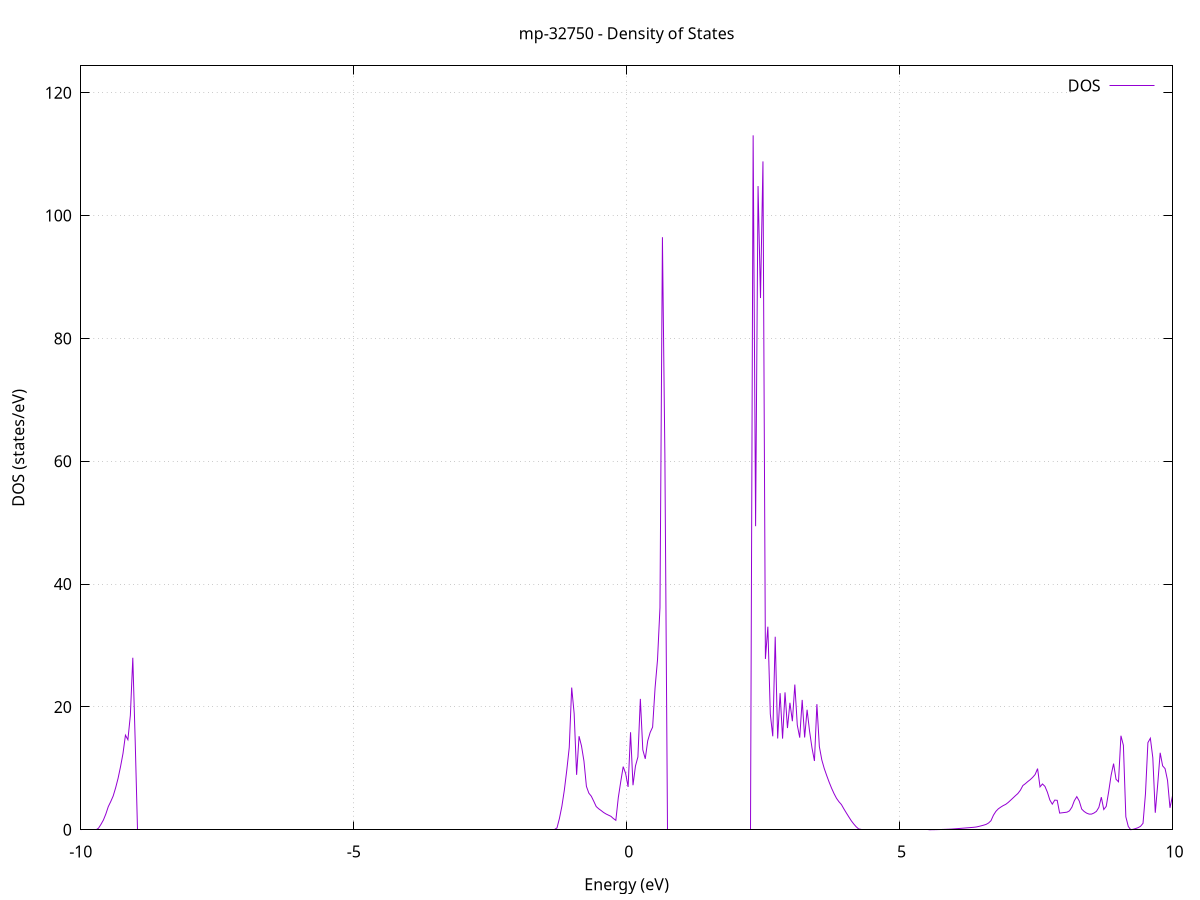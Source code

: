 set title 'mp-32750 - Density of States'
set xlabel 'Energy (eV)'
set ylabel 'DOS (states/eV)'
set grid
set xrange [-10:10]
set yrange [0:124.366]
set xzeroaxis lt -1
set terminal png size 800,600
set output 'mp-32750_dos_gnuplot.png'
plot '-' using 1:2 with lines title 'DOS'
-68.610900 0.000000
-68.566000 0.000000
-68.521000 0.000000
-68.476100 0.000000
-68.431200 0.000000
-68.386300 0.000000
-68.341400 0.000000
-68.296400 0.000000
-68.251500 0.000000
-68.206600 0.000000
-68.161700 0.000000
-68.116800 0.000000
-68.071800 0.000000
-68.026900 0.000000
-67.982000 0.000000
-67.937100 0.000000
-67.892200 0.000000
-67.847200 0.000000
-67.802300 0.000000
-67.757400 0.000000
-67.712500 0.000000
-67.667600 0.000000
-67.622600 0.000000
-67.577700 0.000000
-67.532800 0.000000
-67.487900 0.000000
-67.443000 0.000000
-67.398000 0.000000
-67.353100 0.000000
-67.308200 0.000000
-67.263300 0.000000
-67.218400 0.000000
-67.173400 0.000000
-67.128500 0.000000
-67.083600 0.000000
-67.038700 0.000000
-66.993800 0.000000
-66.948800 0.000000
-66.903900 0.000000
-66.859000 0.000000
-66.814100 0.000000
-66.769200 0.000000
-66.724200 0.000000
-66.679300 0.000000
-66.634400 0.000000
-66.589500 0.000000
-66.544600 0.000000
-66.499600 0.000000
-66.454700 0.000000
-66.409800 0.000000
-66.364900 0.000000
-66.320000 0.000000
-66.275100 0.000000
-66.230100 0.000000
-66.185200 0.000000
-66.140300 0.000000
-66.095400 0.000000
-66.050500 0.000000
-66.005500 0.000000
-65.960600 0.000000
-65.915700 0.000000
-65.870800 0.000000
-65.825900 0.000000
-65.780900 0.000000
-65.736000 0.000000
-65.691100 0.000000
-65.646200 0.000000
-65.601300 0.000000
-65.556300 0.000000
-65.511400 0.000000
-65.466500 0.000000
-65.421600 0.000000
-65.376700 0.000000
-65.331700 0.000000
-65.286800 0.000000
-65.241900 0.000000
-65.197000 0.000000
-65.152100 0.000000
-65.107100 0.000000
-65.062200 0.000000
-65.017300 0.000000
-64.972400 0.000000
-64.927500 0.000000
-64.882500 0.000000
-64.837600 0.000000
-64.792700 0.000000
-64.747800 0.000000
-64.702900 0.000000
-64.657900 0.000000
-64.613000 0.000000
-64.568100 0.000000
-64.523200 5189.549900
-64.478300 0.000000
-64.433300 0.000000
-64.388400 0.000000
-64.343500 0.000000
-64.298600 0.000000
-64.253700 0.000000
-64.208700 0.000000
-64.163800 0.000000
-64.118900 0.000000
-64.074000 0.000000
-64.029100 0.000000
-63.984100 0.000000
-63.939200 0.000000
-63.894300 0.000000
-63.849400 0.000000
-63.804500 0.000000
-63.759500 0.000000
-63.714600 0.000000
-63.669700 0.000000
-63.624800 0.000000
-63.579900 0.000000
-63.534900 0.000000
-63.490000 0.000000
-63.445100 0.000000
-63.400200 0.000000
-63.355300 0.000000
-63.310300 0.000000
-63.265400 0.000000
-63.220500 0.000000
-63.175600 0.000000
-63.130700 0.000000
-63.085700 0.000000
-63.040800 0.000000
-62.995900 0.000000
-62.951000 0.000000
-62.906100 0.000000
-62.861100 0.000000
-62.816200 0.000000
-62.771300 0.000000
-62.726400 0.000000
-62.681500 0.000000
-62.636500 0.000000
-62.591600 0.000000
-62.546700 0.000000
-62.501800 0.000000
-62.456900 0.000000
-62.411900 0.000000
-62.367000 0.000000
-62.322100 0.000000
-62.277200 0.000000
-62.232300 0.000000
-62.187300 0.000000
-62.142400 0.000000
-62.097500 0.000000
-62.052600 0.000000
-62.007700 0.000000
-61.962700 0.000000
-61.917800 0.000000
-61.872900 0.000000
-61.828000 0.000000
-61.783100 0.000000
-61.738100 0.000000
-61.693200 0.000000
-61.648300 0.000000
-61.603400 0.000000
-61.558500 0.000000
-61.513600 0.000000
-61.468600 0.000000
-61.423700 0.000000
-61.378800 0.000000
-61.333900 0.000000
-61.289000 0.000000
-61.244000 0.000000
-61.199100 0.000000
-61.154200 0.000000
-61.109300 0.000000
-61.064400 0.000000
-61.019400 0.000000
-60.974500 0.000000
-60.929600 0.000000
-60.884700 0.000000
-60.839800 0.000000
-60.794800 0.000000
-60.749900 0.000000
-60.705000 0.000000
-60.660100 0.000000
-60.615200 0.000000
-60.570200 0.000000
-60.525300 0.000000
-60.480400 0.000000
-60.435500 0.000000
-60.390600 0.000000
-60.345600 0.000000
-60.300700 0.000000
-60.255800 0.000000
-60.210900 0.000000
-60.166000 0.000000
-60.121000 0.000000
-60.076100 0.000000
-60.031200 0.000000
-59.986300 0.000000
-59.941400 0.000000
-59.896400 0.000000
-59.851500 0.000000
-59.806600 0.000000
-59.761700 0.000000
-59.716800 0.000000
-59.671800 0.000000
-59.626900 0.000000
-59.582000 0.000000
-59.537100 0.000000
-59.492200 0.000000
-59.447200 0.000000
-59.402300 0.000000
-59.357400 0.000000
-59.312500 0.000000
-59.267600 0.000000
-59.222600 0.000000
-59.177700 0.000000
-59.132800 0.000000
-59.087900 0.000000
-59.043000 0.000000
-58.998000 0.000000
-58.953100 0.000000
-58.908200 0.000000
-58.863300 0.000000
-58.818400 0.000000
-58.773400 0.000000
-58.728500 0.000000
-58.683600 0.000000
-58.638700 0.000000
-58.593800 0.000000
-58.548800 0.000000
-58.503900 0.000000
-58.459000 0.000000
-58.414100 0.000000
-58.369200 0.000000
-58.324200 0.000000
-58.279300 0.000000
-58.234400 0.000000
-58.189500 0.000000
-58.144600 0.000000
-58.099600 0.000000
-58.054700 0.000000
-58.009800 0.000000
-57.964900 0.000000
-57.920000 0.000000
-57.875000 0.000000
-57.830100 0.000000
-57.785200 0.000000
-57.740300 0.000000
-57.695400 0.000000
-57.650400 0.000000
-57.605500 0.000000
-57.560600 0.000000
-57.515700 0.000000
-57.470800 0.000000
-57.425800 0.000000
-57.380900 0.000000
-57.336000 0.000000
-57.291100 0.000000
-57.246200 0.000000
-57.201200 0.000000
-57.156300 0.000000
-57.111400 0.000000
-57.066500 0.000000
-57.021600 0.000000
-56.976600 0.000000
-56.931700 0.000000
-56.886800 0.000000
-56.841900 0.000000
-56.797000 0.000000
-56.752000 0.000000
-56.707100 0.000000
-56.662200 0.000000
-56.617300 0.000000
-56.572400 0.000000
-56.527500 0.000000
-56.482500 0.000000
-56.437600 0.000000
-56.392700 0.000000
-56.347800 0.000000
-56.302900 0.000000
-56.257900 0.000000
-56.213000 0.000000
-56.168100 0.000000
-56.123200 0.000000
-56.078300 0.000000
-56.033300 0.000000
-55.988400 0.000000
-55.943500 0.000000
-55.898600 0.000000
-55.853700 0.000000
-55.808700 0.000000
-55.763800 0.000000
-55.718900 0.000000
-55.674000 0.000000
-55.629100 0.000000
-55.584100 0.000000
-55.539200 0.000000
-55.494300 0.000000
-55.449400 0.000000
-55.404500 0.000000
-55.359500 0.000000
-55.314600 0.000000
-55.269700 0.000000
-55.224800 0.000000
-55.179900 0.000000
-55.134900 0.000000
-55.090000 0.000000
-55.045100 0.000000
-55.000200 0.000000
-54.955300 0.000000
-54.910300 0.000000
-54.865400 0.000000
-54.820500 0.000000
-54.775600 0.000000
-54.730700 0.000000
-54.685700 0.000000
-54.640800 0.000000
-54.595900 0.000000
-54.551000 0.000000
-54.506100 0.000000
-54.461100 0.000000
-54.416200 0.000000
-54.371300 0.000000
-54.326400 0.000000
-54.281500 0.000000
-54.236500 0.000000
-54.191600 0.000000
-54.146700 0.000000
-54.101800 0.000000
-54.056900 0.000000
-54.011900 0.000000
-53.967000 0.000000
-53.922100 0.000000
-53.877200 0.000000
-53.832300 0.000000
-53.787300 0.000000
-53.742400 0.000000
-53.697500 0.000000
-53.652600 0.000000
-53.607700 0.000000
-53.562700 0.000000
-53.517800 0.000000
-53.472900 0.000000
-53.428000 0.000000
-53.383100 0.000000
-53.338100 0.000000
-53.293200 0.000000
-53.248300 0.000000
-53.203400 0.000000
-53.158500 0.000000
-53.113500 0.000000
-53.068600 0.000000
-53.023700 0.000000
-52.978800 0.000000
-52.933900 0.000000
-52.888900 0.000000
-52.844000 0.000000
-52.799100 0.000000
-52.754200 0.000000
-52.709300 0.000000
-52.664300 0.000000
-52.619400 0.000000
-52.574500 0.000000
-52.529600 0.000000
-52.484700 0.000000
-52.439700 0.000000
-52.394800 0.000000
-52.349900 0.000000
-52.305000 0.000000
-52.260100 0.000000
-52.215100 0.000000
-52.170200 0.000000
-52.125300 0.000000
-52.080400 0.000000
-52.035500 0.000000
-51.990500 0.000000
-51.945600 0.000000
-51.900700 0.000000
-51.855800 0.000000
-51.810900 0.000000
-51.765900 0.000000
-51.721000 0.000000
-51.676100 0.000000
-51.631200 0.000000
-51.586300 0.000000
-51.541400 0.000000
-51.496400 0.000000
-51.451500 0.000000
-51.406600 0.000000
-51.361700 0.000000
-51.316800 0.000000
-51.271800 0.000000
-51.226900 0.000000
-51.182000 0.000000
-51.137100 0.000000
-51.092200 0.000000
-51.047200 0.000000
-51.002300 0.000000
-50.957400 0.000000
-50.912500 0.000000
-50.867600 0.000000
-50.822600 0.000000
-50.777700 0.000000
-50.732800 0.000000
-50.687900 0.000000
-50.643000 0.000000
-50.598000 0.000000
-50.553100 0.000000
-50.508200 0.000000
-50.463300 0.000000
-50.418400 0.000000
-50.373400 0.000000
-50.328500 0.000000
-50.283600 0.000000
-50.238700 0.000000
-50.193800 0.000000
-50.148800 0.000000
-50.103900 0.000000
-50.059000 0.000000
-50.014100 0.000000
-49.969200 0.000000
-49.924200 0.000000
-49.879300 0.000000
-49.834400 0.000000
-49.789500 0.000000
-49.744600 0.000000
-49.699600 0.000000
-49.654700 0.000000
-49.609800 0.000000
-49.564900 0.000000
-49.520000 0.000000
-49.475000 0.000000
-49.430100 0.000000
-49.385200 0.000000
-49.340300 0.000000
-49.295400 0.000000
-49.250400 0.000000
-49.205500 0.000000
-49.160600 0.000000
-49.115700 0.000000
-49.070800 0.000000
-49.025800 0.000000
-48.980900 0.000000
-48.936000 0.000000
-48.891100 0.000000
-48.846200 0.000000
-48.801200 0.000000
-48.756300 0.000000
-48.711400 0.000000
-48.666500 0.000000
-48.621600 0.000000
-48.576600 0.000000
-48.531700 0.000000
-48.486800 0.000000
-48.441900 0.000000
-48.397000 0.000000
-48.352000 0.000000
-48.307100 0.000000
-48.262200 0.000000
-48.217300 0.000000
-48.172400 0.000000
-48.127400 0.000000
-48.082500 0.000000
-48.037600 0.000000
-47.992700 0.000000
-47.947800 0.000000
-47.902800 0.000000
-47.857900 0.000000
-47.813000 0.000000
-47.768100 0.000000
-47.723200 0.000000
-47.678200 0.000000
-47.633300 0.000000
-47.588400 0.000000
-47.543500 0.000000
-47.498600 0.000000
-47.453600 0.000000
-47.408700 0.000000
-47.363800 0.000000
-47.318900 0.000000
-47.274000 0.000000
-47.229000 0.000000
-47.184100 0.000000
-47.139200 0.000000
-47.094300 0.000000
-47.049400 0.000000
-47.004400 0.000000
-46.959500 0.000000
-46.914600 0.000000
-46.869700 0.000000
-46.824800 0.000000
-46.779800 0.000000
-46.734900 0.000000
-46.690000 0.000000
-46.645100 0.000000
-46.600200 0.000000
-46.555300 0.000000
-46.510300 0.000000
-46.465400 0.000000
-46.420500 0.000000
-46.375600 0.000000
-46.330700 0.000000
-46.285700 0.000000
-46.240800 0.000000
-46.195900 0.000000
-46.151000 0.000000
-46.106100 0.000000
-46.061100 0.000000
-46.016200 0.000000
-45.971300 0.000000
-45.926400 0.000000
-45.881500 0.000000
-45.836500 0.000000
-45.791600 0.000000
-45.746700 0.000000
-45.701800 0.000000
-45.656900 0.000000
-45.611900 0.000000
-45.567000 0.000000
-45.522100 0.000000
-45.477200 0.000000
-45.432300 0.000000
-45.387300 0.000000
-45.342400 0.000000
-45.297500 0.000000
-45.252600 0.000000
-45.207700 0.000000
-45.162700 0.000000
-45.117800 0.000000
-45.072900 0.000000
-45.028000 0.000000
-44.983100 0.000000
-44.938100 0.000000
-44.893200 0.000000
-44.848300 0.000000
-44.803400 0.000000
-44.758500 0.000000
-44.713500 0.000000
-44.668600 0.000000
-44.623700 0.000000
-44.578800 0.000000
-44.533900 0.000000
-44.488900 0.000000
-44.444000 0.000000
-44.399100 0.000000
-44.354200 0.000000
-44.309300 0.000000
-44.264300 0.000000
-44.219400 0.000000
-44.174500 0.000000
-44.129600 0.000000
-44.084700 0.000000
-44.039700 0.000000
-43.994800 0.000000
-43.949900 0.000000
-43.905000 0.000000
-43.860100 0.000000
-43.815100 0.000000
-43.770200 0.000000
-43.725300 0.000000
-43.680400 0.000000
-43.635500 0.000000
-43.590500 0.000000
-43.545600 0.000000
-43.500700 0.000000
-43.455800 0.000000
-43.410900 0.000000
-43.365900 0.000000
-43.321000 0.000000
-43.276100 0.000000
-43.231200 0.000000
-43.186300 0.000000
-43.141300 0.000000
-43.096400 0.000000
-43.051500 0.000000
-43.006600 0.000000
-42.961700 0.000000
-42.916700 0.000000
-42.871800 0.000000
-42.826900 0.000000
-42.782000 0.000000
-42.737100 0.000000
-42.692100 0.000000
-42.647200 0.000000
-42.602300 0.000000
-42.557400 0.000000
-42.512500 0.000000
-42.467500 0.000000
-42.422600 0.000000
-42.377700 0.000000
-42.332800 0.000000
-42.287900 0.000000
-42.242900 0.000000
-42.198000 0.000000
-42.153100 0.000000
-42.108200 0.000000
-42.063300 0.000000
-42.018300 0.000000
-41.973400 0.000000
-41.928500 0.000000
-41.883600 0.000000
-41.838700 0.000000
-41.793700 0.000000
-41.748800 0.000000
-41.703900 0.000000
-41.659000 0.000000
-41.614100 0.000000
-41.569200 0.000000
-41.524200 0.000000
-41.479300 0.000000
-41.434400 0.000000
-41.389500 0.000000
-41.344600 0.000000
-41.299600 0.000000
-41.254700 0.000000
-41.209800 0.000000
-41.164900 0.000000
-41.120000 0.000000
-41.075000 0.000000
-41.030100 0.000000
-40.985200 0.000000
-40.940300 0.000000
-40.895400 0.000000
-40.850400 0.000000
-40.805500 0.000000
-40.760600 0.000000
-40.715700 0.000000
-40.670800 0.000000
-40.625800 0.000000
-40.580900 0.000000
-40.536000 0.000000
-40.491100 0.000000
-40.446200 0.000000
-40.401200 0.000000
-40.356300 0.000000
-40.311400 0.000000
-40.266500 0.000000
-40.221600 0.000000
-40.176600 0.000000
-40.131700 0.000000
-40.086800 0.000000
-40.041900 0.000000
-39.997000 0.000000
-39.952000 0.000000
-39.907100 0.000000
-39.862200 0.000000
-39.817300 0.000000
-39.772400 0.000000
-39.727400 0.000000
-39.682500 0.000000
-39.637600 0.000000
-39.592700 0.000000
-39.547800 0.000000
-39.502800 0.000000
-39.457900 0.000000
-39.413000 0.000000
-39.368100 0.000000
-39.323200 0.000000
-39.278200 0.000000
-39.233300 0.000000
-39.188400 0.000000
-39.143500 0.000000
-39.098600 0.000000
-39.053600 0.000000
-39.008700 0.000000
-38.963800 0.000000
-38.918900 0.000000
-38.874000 0.000000
-38.829000 0.000000
-38.784100 0.000000
-38.739200 0.000000
-38.694300 0.000000
-38.649400 0.000000
-38.604400 0.000000
-38.559500 0.000000
-38.514600 0.000000
-38.469700 0.000000
-38.424800 0.000000
-38.379800 0.000000
-38.334900 0.000000
-38.290000 0.000000
-38.245100 0.000000
-38.200200 0.000000
-38.155200 0.000000
-38.110300 0.000000
-38.065400 0.000000
-38.020500 0.000000
-37.975600 0.000000
-37.930600 0.000000
-37.885700 0.000000
-37.840800 0.000000
-37.795900 0.000000
-37.751000 0.000000
-37.706000 0.000000
-37.661100 0.000000
-37.616200 0.000000
-37.571300 0.000000
-37.526400 0.000000
-37.481400 0.000000
-37.436500 0.000000
-37.391600 0.000000
-37.346700 0.000000
-37.301800 0.000000
-37.256800 0.000000
-37.211900 0.000000
-37.167000 0.000000
-37.122100 0.000000
-37.077200 0.000000
-37.032200 0.000000
-36.987300 0.000000
-36.942400 0.000000
-36.897500 0.000000
-36.852600 0.000000
-36.807600 0.000000
-36.762700 0.000000
-36.717800 0.000000
-36.672900 0.000000
-36.628000 0.000000
-36.583100 0.000000
-36.538100 0.000000
-36.493200 0.000000
-36.448300 0.000000
-36.403400 0.000000
-36.358500 0.000000
-36.313500 0.000000
-36.268600 0.000000
-36.223700 0.000000
-36.178800 0.000000
-36.133900 0.000000
-36.088900 0.000000
-36.044000 0.000000
-35.999100 0.000000
-35.954200 0.000000
-35.909300 0.000000
-35.864300 0.000000
-35.819400 0.000000
-35.774500 0.000000
-35.729600 0.000000
-35.684700 0.000000
-35.639700 0.000000
-35.594800 0.000000
-35.549900 0.000000
-35.505000 0.000000
-35.460100 0.000000
-35.415100 0.000000
-35.370200 0.000000
-35.325300 0.000000
-35.280400 0.000000
-35.235500 0.000000
-35.190500 0.000000
-35.145600 0.000000
-35.100700 0.000000
-35.055800 0.000000
-35.010900 0.000000
-34.965900 0.000000
-34.921000 0.000000
-34.876100 0.000000
-34.831200 0.000000
-34.786300 0.000000
-34.741300 0.000000
-34.696400 0.000000
-34.651500 0.000000
-34.606600 0.000000
-34.561700 0.000000
-34.516700 0.000000
-34.471800 0.000000
-34.426900 0.000000
-34.382000 0.000000
-34.337100 0.000000
-34.292100 0.000000
-34.247200 0.000000
-34.202300 0.000000
-34.157400 0.000000
-34.112500 0.000000
-34.067500 0.000000
-34.022600 0.000000
-33.977700 0.000000
-33.932800 0.000000
-33.887900 0.000000
-33.842900 0.000000
-33.798000 0.000000
-33.753100 0.000000
-33.708200 0.000000
-33.663300 0.000000
-33.618300 0.000000
-33.573400 0.000000
-33.528500 0.000000
-33.483600 0.000000
-33.438700 0.000000
-33.393700 0.000000
-33.348800 0.000000
-33.303900 0.000000
-33.259000 0.000000
-33.214100 0.000000
-33.169100 0.000000
-33.124200 0.000000
-33.079300 0.000000
-33.034400 0.000000
-32.989500 0.000000
-32.944500 0.000000
-32.899600 0.000000
-32.854700 0.000000
-32.809800 0.000000
-32.764900 0.000000
-32.719900 0.000000
-32.675000 0.000000
-32.630100 0.000000
-32.585200 0.000000
-32.540300 0.000000
-32.495300 0.000000
-32.450400 0.000000
-32.405500 0.000000
-32.360600 0.000000
-32.315700 0.000000
-32.270700 0.000000
-32.225800 0.000000
-32.180900 0.000000
-32.136000 0.000000
-32.091100 0.000000
-32.046100 0.000000
-32.001200 0.000000
-31.956300 0.000000
-31.911400 0.000000
-31.866500 0.000000
-31.821500 0.000000
-31.776600 0.000000
-31.731700 0.000000
-31.686800 0.000000
-31.641900 0.000000
-31.597000 0.000000
-31.552000 0.000000
-31.507100 0.000000
-31.462200 0.000000
-31.417300 0.000000
-31.372400 0.000000
-31.327400 0.000000
-31.282500 0.000000
-31.237600 0.000000
-31.192700 0.000000
-31.147800 0.000000
-31.102800 0.000000
-31.057900 0.000000
-31.013000 0.000000
-30.968100 0.000000
-30.923200 0.000000
-30.878200 0.000000
-30.833300 0.000000
-30.788400 0.000000
-30.743500 0.000000
-30.698600 0.000000
-30.653600 0.000000
-30.608700 0.000000
-30.563800 0.000000
-30.518900 0.000000
-30.474000 0.000000
-30.429000 0.000000
-30.384100 0.000000
-30.339200 0.000000
-30.294300 0.000000
-30.249400 0.000000
-30.204400 0.000000
-30.159500 0.000000
-30.114600 0.000000
-30.069700 0.000000
-30.024800 0.000000
-29.979800 0.000000
-29.934900 0.000000
-29.890000 0.000000
-29.845100 0.000000
-29.800200 0.000000
-29.755200 0.000000
-29.710300 0.000000
-29.665400 0.000000
-29.620500 0.000000
-29.575600 0.000000
-29.530600 0.000000
-29.485700 0.000000
-29.440800 0.000000
-29.395900 0.000000
-29.351000 0.000000
-29.306000 0.000000
-29.261100 0.000000
-29.216200 0.000000
-29.171300 0.000000
-29.126400 0.000000
-29.081400 0.000000
-29.036500 0.000000
-28.991600 0.000000
-28.946700 0.000000
-28.901800 0.000000
-28.856800 0.000000
-28.811900 0.000000
-28.767000 0.000000
-28.722100 0.000000
-28.677200 0.000000
-28.632200 0.000000
-28.587300 0.000000
-28.542400 0.000000
-28.497500 0.000000
-28.452600 0.000000
-28.407600 0.000000
-28.362700 0.000000
-28.317800 0.000000
-28.272900 0.000000
-28.228000 0.000000
-28.183000 0.000000
-28.138100 0.000000
-28.093200 0.000000
-28.048300 0.000000
-28.003400 0.000000
-27.958400 0.000000
-27.913500 0.000000
-27.868600 0.000000
-27.823700 0.000000
-27.778800 0.000000
-27.733800 0.000000
-27.688900 0.000000
-27.644000 0.000000
-27.599100 0.000000
-27.554200 0.000000
-27.509200 0.000000
-27.464300 0.000000
-27.419400 0.000000
-27.374500 0.000000
-27.329600 0.000000
-27.284600 0.000000
-27.239700 0.000000
-27.194800 0.000000
-27.149900 0.000000
-27.105000 0.000000
-27.060000 0.000000
-27.015100 0.000000
-26.970200 0.000000
-26.925300 0.000000
-26.880400 0.000000
-26.835400 0.000000
-26.790500 0.000000
-26.745600 0.000000
-26.700700 0.000000
-26.655800 0.000000
-26.610900 0.000000
-26.565900 0.000000
-26.521000 0.000000
-26.476100 0.000000
-26.431200 0.000000
-26.386300 0.000000
-26.341300 0.000000
-26.296400 0.000000
-26.251500 0.000000
-26.206600 0.000000
-26.161700 0.000000
-26.116700 0.000000
-26.071800 0.000000
-26.026900 0.000000
-25.982000 0.000000
-25.937100 0.000000
-25.892100 0.000000
-25.847200 0.000000
-25.802300 0.000000
-25.757400 0.000000
-25.712500 0.000000
-25.667500 0.000000
-25.622600 0.000000
-25.577700 0.000000
-25.532800 0.000000
-25.487900 0.000000
-25.442900 0.000000
-25.398000 0.000000
-25.353100 0.000000
-25.308200 0.000000
-25.263300 0.000000
-25.218300 0.000000
-25.173400 0.000000
-25.128500 0.000000
-25.083600 0.000000
-25.038700 0.000000
-24.993700 0.000000
-24.948800 0.000000
-24.903900 0.000000
-24.859000 0.000000
-24.814100 0.000000
-24.769100 0.000000
-24.724200 0.000000
-24.679300 0.000000
-24.634400 0.000000
-24.589500 0.000000
-24.544500 0.000000
-24.499600 0.000000
-24.454700 0.000000
-24.409800 0.000000
-24.364900 0.000000
-24.319900 0.000000
-24.275000 0.000000
-24.230100 0.000000
-24.185200 0.000000
-24.140300 0.000000
-24.095300 0.000000
-24.050400 0.000000
-24.005500 0.000000
-23.960600 0.000000
-23.915700 0.000000
-23.870700 0.000000
-23.825800 0.000000
-23.780900 0.000000
-23.736000 0.000000
-23.691100 0.000000
-23.646100 0.000000
-23.601200 0.000000
-23.556300 0.000000
-23.511400 0.000000
-23.466500 0.000000
-23.421500 0.000000
-23.376600 0.000000
-23.331700 0.000000
-23.286800 0.000000
-23.241900 0.000000
-23.196900 0.000000
-23.152000 0.000000
-23.107100 0.000000
-23.062200 0.000000
-23.017300 0.000000
-22.972300 0.000000
-22.927400 0.000000
-22.882500 0.000000
-22.837600 0.000000
-22.792700 0.000000
-22.747700 0.000000
-22.702800 0.000000
-22.657900 0.000000
-22.613000 0.000000
-22.568100 0.000000
-22.523100 0.000000
-22.478200 0.000000
-22.433300 0.000000
-22.388400 0.000000
-22.343500 0.000000
-22.298500 0.000000
-22.253600 0.000000
-22.208700 0.000000
-22.163800 0.000000
-22.118900 0.000000
-22.073900 0.000000
-22.029000 0.000000
-21.984100 0.000000
-21.939200 0.000000
-21.894300 0.000000
-21.849300 0.000000
-21.804400 0.000000
-21.759500 0.000000
-21.714600 0.000000
-21.669700 0.000000
-21.624800 0.000000
-21.579800 0.000000
-21.534900 0.000000
-21.490000 0.000000
-21.445100 0.000000
-21.400200 0.000000
-21.355200 0.000000
-21.310300 0.000000
-21.265400 0.000000
-21.220500 0.000000
-21.175600 0.000000
-21.130600 0.000000
-21.085700 0.000000
-21.040800 0.000000
-20.995900 0.000000
-20.951000 0.000000
-20.906000 0.000000
-20.861100 0.000000
-20.816200 0.000000
-20.771300 0.000000
-20.726400 0.000000
-20.681400 0.000000
-20.636500 0.000000
-20.591600 0.000000
-20.546700 0.000000
-20.501800 0.000000
-20.456800 0.000000
-20.411900 0.000000
-20.367000 0.000000
-20.322100 0.000000
-20.277200 0.000000
-20.232200 0.000000
-20.187300 0.000000
-20.142400 0.000000
-20.097500 0.000000
-20.052600 0.000000
-20.007600 0.000000
-19.962700 0.000000
-19.917800 0.000000
-19.872900 0.000000
-19.828000 0.000000
-19.783000 0.000000
-19.738100 0.000000
-19.693200 0.000000
-19.648300 0.000000
-19.603400 0.000000
-19.558400 0.000000
-19.513500 0.000000
-19.468600 0.000000
-19.423700 0.000000
-19.378800 0.000000
-19.333800 0.000000
-19.288900 0.000000
-19.244000 0.000000
-19.199100 0.000000
-19.154200 0.000000
-19.109200 0.000000
-19.064300 0.000000
-19.019400 0.000000
-18.974500 0.000000
-18.929600 0.000000
-18.884600 0.000000
-18.839700 0.000000
-18.794800 0.000000
-18.749900 0.000000
-18.705000 0.000000
-18.660000 0.000000
-18.615100 0.000000
-18.570200 0.000000
-18.525300 0.000000
-18.480400 0.000000
-18.435400 0.000000
-18.390500 0.000000
-18.345600 0.000000
-18.300700 0.000000
-18.255800 0.000000
-18.210800 0.000000
-18.165900 0.000000
-18.121000 0.000000
-18.076100 0.000000
-18.031200 0.000000
-17.986200 0.000000
-17.941300 0.000000
-17.896400 0.000000
-17.851500 0.000000
-17.806600 0.000000
-17.761600 0.000000
-17.716700 0.000000
-17.671800 0.000000
-17.626900 0.000000
-17.582000 0.000000
-17.537000 0.000000
-17.492100 0.000000
-17.447200 0.000000
-17.402300 0.000000
-17.357400 0.000000
-17.312400 0.000000
-17.267500 0.000000
-17.222600 0.000000
-17.177700 0.000000
-17.132800 0.000000
-17.087800 0.000000
-17.042900 0.000000
-16.998000 0.000000
-16.953100 0.000000
-16.908200 0.000000
-16.863200 0.000000
-16.818300 0.000000
-16.773400 0.000000
-16.728500 0.000000
-16.683600 0.000000
-16.638700 0.000000
-16.593700 0.000000
-16.548800 0.000000
-16.503900 0.000000
-16.459000 0.000000
-16.414100 0.000000
-16.369100 0.000000
-16.324200 0.000000
-16.279300 0.000000
-16.234400 0.000000
-16.189500 0.000000
-16.144500 0.000000
-16.099600 0.000000
-16.054700 0.000000
-16.009800 0.000000
-15.964900 0.000000
-15.919900 0.000000
-15.875000 0.000000
-15.830100 0.000000
-15.785200 0.000000
-15.740300 0.000000
-15.695300 0.000000
-15.650400 0.000000
-15.605500 0.000000
-15.560600 0.000000
-15.515700 0.000000
-15.470700 0.000000
-15.425800 0.000000
-15.380900 0.000000
-15.336000 0.000000
-15.291100 0.000000
-15.246100 0.000000
-15.201200 0.000000
-15.156300 0.000000
-15.111400 0.000000
-15.066500 0.000000
-15.021500 0.000000
-14.976600 0.000000
-14.931700 0.000000
-14.886800 0.000000
-14.841900 0.000000
-14.796900 0.000000
-14.752000 0.000000
-14.707100 0.000000
-14.662200 0.000000
-14.617300 0.000000
-14.572300 0.000000
-14.527400 0.000000
-14.482500 0.000000
-14.437600 0.000000
-14.392700 0.000000
-14.347700 0.000000
-14.302800 0.000000
-14.257900 0.000000
-14.213000 0.000000
-14.168100 0.000000
-14.123100 0.000000
-14.078200 0.000000
-14.033300 0.000000
-13.988400 0.000000
-13.943500 0.000000
-13.898500 0.000000
-13.853600 0.000000
-13.808700 0.000000
-13.763800 0.000000
-13.718900 0.000000
-13.673900 0.000000
-13.629000 0.000000
-13.584100 0.000000
-13.539200 0.000000
-13.494300 0.000000
-13.449300 0.000000
-13.404400 0.000000
-13.359500 0.000000
-13.314600 0.000000
-13.269700 0.000000
-13.224700 0.000000
-13.179800 0.000000
-13.134900 0.000000
-13.090000 0.000000
-13.045100 0.000000
-13.000100 0.000000
-12.955200 0.000000
-12.910300 0.000000
-12.865400 0.000000
-12.820500 0.000000
-12.775500 0.000000
-12.730600 0.000000
-12.685700 0.000000
-12.640800 0.000000
-12.595900 0.000000
-12.550900 0.000000
-12.506000 0.000000
-12.461100 0.000000
-12.416200 0.000000
-12.371300 0.000000
-12.326300 0.000000
-12.281400 0.000000
-12.236500 0.000000
-12.191600 0.000000
-12.146700 0.000000
-12.101700 0.000000
-12.056800 0.000000
-12.011900 0.000000
-11.967000 0.000000
-11.922100 0.000000
-11.877100 0.000000
-11.832200 0.000000
-11.787300 0.000000
-11.742400 0.000000
-11.697500 0.000000
-11.652600 0.000000
-11.607600 0.000000
-11.562700 0.000000
-11.517800 0.000000
-11.472900 0.000000
-11.428000 0.000000
-11.383000 0.000000
-11.338100 0.000000
-11.293200 0.000000
-11.248300 0.000000
-11.203400 0.000000
-11.158400 0.000000
-11.113500 0.000000
-11.068600 0.000000
-11.023700 0.000000
-10.978800 0.000000
-10.933800 0.000000
-10.888900 0.000000
-10.844000 0.000000
-10.799100 0.000000
-10.754200 0.000000
-10.709200 0.000000
-10.664300 0.000000
-10.619400 0.000000
-10.574500 0.000000
-10.529600 0.000000
-10.484600 0.000000
-10.439700 0.000000
-10.394800 0.000000
-10.349900 0.000000
-10.305000 0.000000
-10.260000 0.000000
-10.215100 0.000000
-10.170200 0.000000
-10.125300 0.000000
-10.080400 0.000000
-10.035400 0.000000
-9.990500 0.000000
-9.945600 0.000000
-9.900700 0.000000
-9.855800 0.000000
-9.810800 0.000000
-9.765900 0.000000
-9.721000 0.000000
-9.676100 0.254100
-9.631200 0.867800
-9.586200 1.578500
-9.541300 2.564500
-9.496400 3.768500
-9.451500 4.589300
-9.406600 5.503000
-9.361600 6.838600
-9.316700 8.388700
-9.271800 10.283000
-9.226900 12.418800
-9.182000 15.403600
-9.137000 14.659800
-9.092100 18.624900
-9.047200 28.004600
-9.002300 14.090000
-8.957400 0.000000
-8.912400 0.000000
-8.867500 0.000000
-8.822600 0.000000
-8.777700 0.000000
-8.732800 0.000000
-8.687800 0.000000
-8.642900 0.000000
-8.598000 0.000000
-8.553100 0.000000
-8.508200 0.000000
-8.463200 0.000000
-8.418300 0.000000
-8.373400 0.000000
-8.328500 0.000000
-8.283600 0.000000
-8.238600 0.000000
-8.193700 0.000000
-8.148800 0.000000
-8.103900 0.000000
-8.059000 0.000000
-8.014000 0.000000
-7.969100 0.000000
-7.924200 0.000000
-7.879300 0.000000
-7.834400 0.000000
-7.789400 0.000000
-7.744500 0.000000
-7.699600 0.000000
-7.654700 0.000000
-7.609800 0.000000
-7.564800 0.000000
-7.519900 0.000000
-7.475000 0.000000
-7.430100 0.000000
-7.385200 0.000000
-7.340200 0.000000
-7.295300 0.000000
-7.250400 0.000000
-7.205500 0.000000
-7.160600 0.000000
-7.115600 0.000000
-7.070700 0.000000
-7.025800 0.000000
-6.980900 0.000000
-6.936000 0.000000
-6.891100 0.000000
-6.846100 0.000000
-6.801200 0.000000
-6.756300 0.000000
-6.711400 0.000000
-6.666500 0.000000
-6.621500 0.000000
-6.576600 0.000000
-6.531700 0.000000
-6.486800 0.000000
-6.441900 0.000000
-6.396900 0.000000
-6.352000 0.000000
-6.307100 0.000000
-6.262200 0.000000
-6.217300 0.000000
-6.172300 0.000000
-6.127400 0.000000
-6.082500 0.000000
-6.037600 0.000000
-5.992700 0.000000
-5.947700 0.000000
-5.902800 0.000000
-5.857900 0.000000
-5.813000 0.000000
-5.768100 0.000000
-5.723100 0.000000
-5.678200 0.000000
-5.633300 0.000000
-5.588400 0.000000
-5.543500 0.000000
-5.498500 0.000000
-5.453600 0.000000
-5.408700 0.000000
-5.363800 0.000000
-5.318900 0.000000
-5.273900 0.000000
-5.229000 0.000000
-5.184100 0.000000
-5.139200 0.000000
-5.094300 0.000000
-5.049300 0.000000
-5.004400 0.000000
-4.959500 0.000000
-4.914600 0.000000
-4.869700 0.000000
-4.824700 0.000000
-4.779800 0.000000
-4.734900 0.000000
-4.690000 0.000000
-4.645100 0.000000
-4.600100 0.000000
-4.555200 0.000000
-4.510300 0.000000
-4.465400 0.000000
-4.420500 0.000000
-4.375500 0.000000
-4.330600 0.000000
-4.285700 0.000000
-4.240800 0.000000
-4.195900 0.000000
-4.150900 0.000000
-4.106000 0.000000
-4.061100 0.000000
-4.016200 0.000000
-3.971300 0.000000
-3.926300 0.000000
-3.881400 0.000000
-3.836500 0.000000
-3.791600 0.000000
-3.746700 0.000000
-3.701700 0.000000
-3.656800 0.000000
-3.611900 0.000000
-3.567000 0.000000
-3.522100 0.000000
-3.477100 0.000000
-3.432200 0.000000
-3.387300 0.000000
-3.342400 0.000000
-3.297500 0.000000
-3.252500 0.000000
-3.207600 0.000000
-3.162700 0.000000
-3.117800 0.000000
-3.072900 0.000000
-3.027900 0.000000
-2.983000 0.000000
-2.938100 0.000000
-2.893200 0.000000
-2.848300 0.000000
-2.803300 0.000000
-2.758400 0.000000
-2.713500 0.000000
-2.668600 0.000000
-2.623700 0.000000
-2.578700 0.000000
-2.533800 0.000000
-2.488900 0.000000
-2.444000 0.000000
-2.399100 0.000000
-2.354100 0.000000
-2.309200 0.000000
-2.264300 0.000000
-2.219400 0.000000
-2.174500 0.000000
-2.129500 0.000000
-2.084600 0.000000
-2.039700 0.000000
-1.994800 0.000000
-1.949900 0.000000
-1.905000 0.000000
-1.860000 0.000000
-1.815100 0.000000
-1.770200 0.000000
-1.725300 0.000000
-1.680400 0.000000
-1.635400 0.000000
-1.590500 0.000000
-1.545600 0.000000
-1.500700 0.000000
-1.455800 0.000000
-1.410800 0.000000
-1.365900 0.000000
-1.321000 0.000000
-1.276100 0.304500
-1.231200 1.853400
-1.186200 3.840800
-1.141300 6.464900
-1.096400 9.726100
-1.051500 13.400600
-1.006600 23.149600
-0.961600 18.908200
-0.916700 8.945800
-0.871800 15.233100
-0.826900 13.634900
-0.782000 11.178900
-0.737000 7.064200
-0.692100 5.959100
-0.647200 5.460100
-0.602300 4.641100
-0.557400 3.780700
-0.512400 3.419600
-0.467500 3.132500
-0.422600 2.818500
-0.377700 2.574600
-0.332800 2.380000
-0.287800 2.189800
-0.242900 1.825800
-0.198000 1.540800
-0.153100 5.220300
-0.108200 7.826900
-0.063200 10.279200
-0.018300 9.161500
0.026600 6.976300
0.071500 15.882800
0.116400 7.253700
0.161400 10.379500
0.206300 11.853400
0.251200 21.311500
0.296100 13.016100
0.341000 11.548100
0.386000 14.479400
0.430900 15.843800
0.475800 16.712600
0.520700 23.088500
0.565600 27.677500
0.610600 36.176900
0.655500 96.472100
0.700400 61.060500
0.745300 0.000000
0.790200 0.000000
0.835200 0.000000
0.880100 0.000000
0.925000 0.000000
0.969900 0.000000
1.014800 0.000000
1.059800 0.000000
1.104700 0.000000
1.149600 0.000000
1.194500 0.000000
1.239400 0.000000
1.284400 0.000000
1.329300 0.000000
1.374200 0.000000
1.419100 0.000000
1.464000 0.000000
1.509000 0.000000
1.553900 0.000000
1.598800 0.000000
1.643700 0.000000
1.688600 0.000000
1.733600 0.000000
1.778500 0.000000
1.823400 0.000000
1.868300 0.000000
1.913200 0.000000
1.958200 0.000000
2.003100 0.000000
2.048000 0.000000
2.092900 0.000000
2.137800 0.000000
2.182800 0.000000
2.227700 0.000000
2.272600 0.000000
2.317500 113.059900
2.362400 49.420300
2.407400 104.794900
2.452300 86.568700
2.497200 108.811900
2.542100 27.812800
2.587000 33.061900
2.632000 18.848600
2.676900 15.216700
2.721800 31.430200
2.766700 14.859200
2.811600 22.242400
2.856600 14.840900
2.901500 22.372000
2.946400 16.559400
2.991300 20.671000
3.036200 17.674900
3.081100 23.643700
3.126100 17.050900
3.171000 14.998500
3.215900 21.140500
3.260800 15.019700
3.305700 19.547600
3.350700 16.071100
3.395600 13.326400
3.440500 11.202200
3.485400 20.454400
3.530300 13.552600
3.575300 11.377300
3.620200 9.974200
3.665100 8.830100
3.710000 7.745200
3.754900 6.762300
3.799900 5.880500
3.844800 5.119400
3.889700 4.557900
3.934600 4.105400
3.979500 3.406700
4.024500 2.746800
4.069400 2.107900
4.114300 1.483200
4.159200 0.958700
4.204100 0.499400
4.249100 0.144600
4.294000 0.000000
4.338900 0.000000
4.383800 0.000000
4.428700 0.000000
4.473700 0.000000
4.518600 0.000000
4.563500 0.000000
4.608400 0.000000
4.653300 0.000000
4.698300 0.000000
4.743200 0.000000
4.788100 0.000000
4.833000 0.000000
4.877900 0.000000
4.922900 0.000000
4.967800 0.000000
5.012700 0.000000
5.057600 0.000000
5.102500 0.000000
5.147500 0.000000
5.192400 0.000000
5.237300 0.000000
5.282200 0.000000
5.327100 0.000000
5.372100 0.000000
5.417000 0.000000
5.461900 0.000000
5.506800 0.000000
5.551700 0.002200
5.596700 0.008900
5.641600 0.017100
5.686500 0.026700
5.731400 0.037900
5.776300 0.050400
5.821300 0.064400
5.866200 0.079900
5.911100 0.096900
5.956000 0.116200
6.000900 0.147000
6.045900 0.178000
6.090800 0.209500
6.135700 0.241200
6.180600 0.273400
6.225500 0.305900
6.270500 0.338800
6.315400 0.372000
6.360300 0.405600
6.405200 0.454500
6.450100 0.544100
6.495100 0.644700
6.540000 0.751500
6.584900 0.873900
6.629800 1.101200
6.674700 1.477700
6.719700 2.374100
6.764600 2.997300
6.809500 3.412900
6.854400 3.692100
6.899300 3.940500
6.944300 4.136700
6.989200 4.442500
7.034100 4.808800
7.079000 5.181100
7.123900 5.559500
7.168900 5.920900
7.213800 6.450600
7.258700 7.200700
7.303600 7.498200
7.348500 7.846300
7.393500 8.157800
7.438400 8.537700
7.483300 8.995300
7.528200 9.956900
7.573100 6.985100
7.618100 7.457100
7.663000 7.068600
7.707900 6.124000
7.752800 4.853600
7.797700 4.172100
7.842700 4.832400
7.887600 4.793100
7.932500 2.717100
7.977400 2.766200
8.022300 2.816300
8.067200 2.867300
8.112200 3.079900
8.157100 3.677900
8.202000 4.738800
8.246900 5.392700
8.291800 4.678400
8.336800 3.367500
8.381700 2.974900
8.426600 2.710400
8.471500 2.557800
8.516400 2.550300
8.561400 2.725800
8.606300 2.997200
8.651200 3.651800
8.696100 5.304700
8.741000 3.297100
8.786000 3.814200
8.830900 6.213700
8.875800 8.891300
8.920700 10.769200
8.965600 8.220800
9.010600 7.812900
9.055500 15.309300
9.100400 13.752200
9.145300 2.113000
9.190200 0.534500
9.235200 0.005400
9.280100 0.082900
9.325000 0.197500
9.369900 0.349200
9.414800 0.566100
9.459800 1.049500
9.504700 5.837800
9.549600 14.184900
9.594500 14.901200
9.639400 11.727000
9.684400 2.773400
9.729300 7.420400
9.774200 12.534900
9.819100 10.409200
9.864000 9.952900
9.909000 8.042100
9.953900 3.571800
9.998800 5.476200
10.043700 7.497600
10.088600 5.734500
10.133600 5.564000
10.178500 5.514300
10.223400 5.585200
10.268300 5.868100
10.313200 6.512400
10.358200 6.849000
10.403100 8.756700
10.448000 14.847700
10.492900 7.711900
10.537800 7.294300
10.582800 16.153700
10.627700 6.417600
10.672600 6.371200
10.717500 6.304100
10.762400 6.174200
10.807400 5.999500
10.852300 5.898700
10.897200 6.680500
10.942100 8.229700
10.987000 7.586000
11.032000 13.282700
11.076900 6.073600
11.121800 5.615300
11.166700 5.743700
11.211600 5.510300
11.256600 4.871200
11.301500 4.235500
11.346400 3.688600
11.391300 4.907900
11.436200 5.161600
11.481200 6.890500
11.526100 5.867700
11.571000 5.373400
11.615900 5.108100
11.660800 4.883600
11.705800 4.601000
11.750700 4.340900
11.795600 4.108700
11.840500 3.906500
11.885400 3.744400
11.930400 3.581900
11.975300 3.891100
12.020200 4.292000
12.065100 4.310300
12.110000 3.924500
12.155000 3.291800
12.199900 3.204400
12.244800 3.211000
12.289700 3.311800
12.334600 3.506700
12.379600 3.758600
12.424500 3.770900
12.469400 3.669700
12.514300 3.792300
12.559200 5.888800
12.604200 6.520600
12.649100 6.246400
12.694000 5.595100
12.738900 5.321000
12.783800 3.995500
12.828800 4.247900
12.873700 4.115100
12.918600 4.112700
12.963500 4.268600
13.008400 4.327100
13.053300 4.137300
13.098300 3.939200
13.143200 3.872000
13.188100 3.975300
13.233000 8.142200
13.277900 5.694300
13.322900 8.893400
13.367800 6.040100
13.412700 5.129200
13.457600 4.942600
13.502500 5.191500
13.547500 5.548400
13.592400 5.837100
13.637300 6.045500
13.682200 6.139700
13.727100 6.156100
13.772100 6.104800
13.817000 5.883500
13.861900 5.583600
13.906800 5.210500
13.951700 4.799400
13.996700 4.412800
14.041600 7.581600
14.086500 5.650400
14.131400 5.282200
14.176300 4.919900
14.221300 4.558600
14.266200 4.190900
14.311100 3.816700
14.356000 3.634400
14.400900 3.607200
14.445900 3.690300
14.490800 3.824400
14.535700 3.962800
14.580600 4.112100
14.625500 7.643800
14.670500 6.241200
14.715400 6.429300
14.760300 6.400000
14.805200 6.197900
14.850100 4.125700
14.895100 4.321700
14.940000 4.521400
14.984900 4.736700
15.029800 4.977600
15.074700 5.248400
15.119700 5.549300
15.164600 12.648800
15.209500 11.527400
15.254400 6.015000
15.299300 6.743200
15.344300 7.506900
15.389200 8.625200
15.434100 9.683500
15.479000 10.549700
15.523900 9.479400
15.568900 9.131800
15.613800 8.932800
15.658700 8.255100
15.703600 7.383100
15.748500 7.598500
15.793500 8.197900
15.838400 6.604900
15.883300 7.333300
15.928200 8.000900
15.973100 6.490900
16.018100 7.570500
16.063000 9.616900
16.107900 4.902900
16.152800 9.535200
16.197700 12.440900
16.242700 11.239500
16.287600 7.419000
16.332500 7.473700
16.377400 13.480000
16.422300 17.706000
16.467300 14.130500
16.512200 10.921700
16.557100 14.075500
16.602000 6.106900
16.646900 7.102700
16.691900 10.297000
16.736800 15.893500
16.781700 8.358300
16.826600 6.142300
16.871500 6.900600
16.916500 6.966800
16.961400 6.246900
17.006300 4.367800
17.051200 1.651600
17.096100 0.556800
17.141100 0.034900
17.186000 0.000000
17.230900 0.000000
17.275800 0.000000
17.320700 0.000000
17.365700 0.000000
17.410600 0.000000
17.455500 0.000000
17.500400 0.000000
17.545300 0.000000
17.590300 0.000000
17.635200 0.000000
17.680100 0.000000
17.725000 0.000000
17.769900 0.000000
17.814900 0.000000
17.859800 0.000000
17.904700 0.000000
17.949600 0.000000
17.994500 0.000000
18.039400 0.000000
18.084400 0.000000
18.129300 0.000000
18.174200 0.000000
18.219100 0.000000
18.264000 0.000000
18.309000 0.000000
18.353900 0.000000
18.398800 0.000000
18.443700 0.000000
18.488600 0.000000
18.533600 0.000000
18.578500 0.000000
18.623400 0.000000
18.668300 0.000000
18.713200 0.000000
18.758200 0.000000
18.803100 0.000000
18.848000 0.000000
18.892900 0.000000
18.937800 0.000000
18.982800 0.000000
19.027700 0.000000
19.072600 0.000000
19.117500 0.000000
19.162400 0.000000
19.207400 0.000000
19.252300 0.000000
19.297200 0.000000
19.342100 0.000000
19.387000 0.000000
19.432000 0.000000
19.476900 0.000000
19.521800 0.000000
19.566700 0.000000
19.611600 0.000000
19.656600 0.000000
19.701500 0.000000
19.746400 0.000000
19.791300 0.000000
19.836200 0.000000
19.881200 0.000000
19.926100 0.000000
19.971000 0.000000
20.015900 0.000000
20.060800 0.000000
20.105800 0.000000
20.150700 0.000000
20.195600 0.000000
20.240500 0.000000
20.285400 0.000000
20.330400 0.000000
20.375300 0.000000
20.420200 0.000000
20.465100 0.000000
20.510000 0.000000
20.555000 0.000000
20.599900 0.000000
20.644800 0.000000
20.689700 0.000000
20.734600 0.000000
20.779600 0.000000
20.824500 0.000000
20.869400 0.000000
20.914300 0.000000
20.959200 0.000000
21.004200 0.000000
21.049100 0.000000
21.094000 0.000000
21.138900 0.000000
21.183800 0.000000
21.228800 0.000000
e
